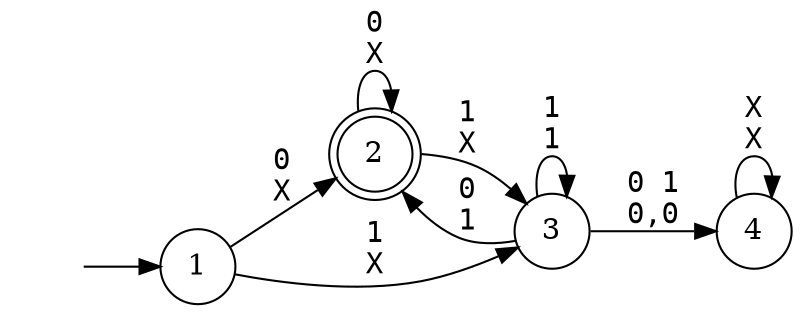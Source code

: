 digraph MONA_DFA {
rankdir = LR;
center = true;
size = "7.5,10.5";
edge [fontname = Courier];
node [height = 0.5, width = 0.5];
node [shape = doublecircle];
2;
node [shape = circle];
1;
3;
4;
node [shape = box];
init [shape = plaintext, label = ""];
1 -> 2 [label = "0\nX"];
1 -> 3 [label = "1\nX"];
2 -> 2 [label = "0\nX"];
2 -> 3 [label = "1\nX"];
3 -> 2 [label = "0\n1"];
3 -> 3 [label = "1\n1"];
3 -> 4 [label = "0 1\n0,0"];
4 -> 4 [label = "X\nX"];
init -> 1;
}